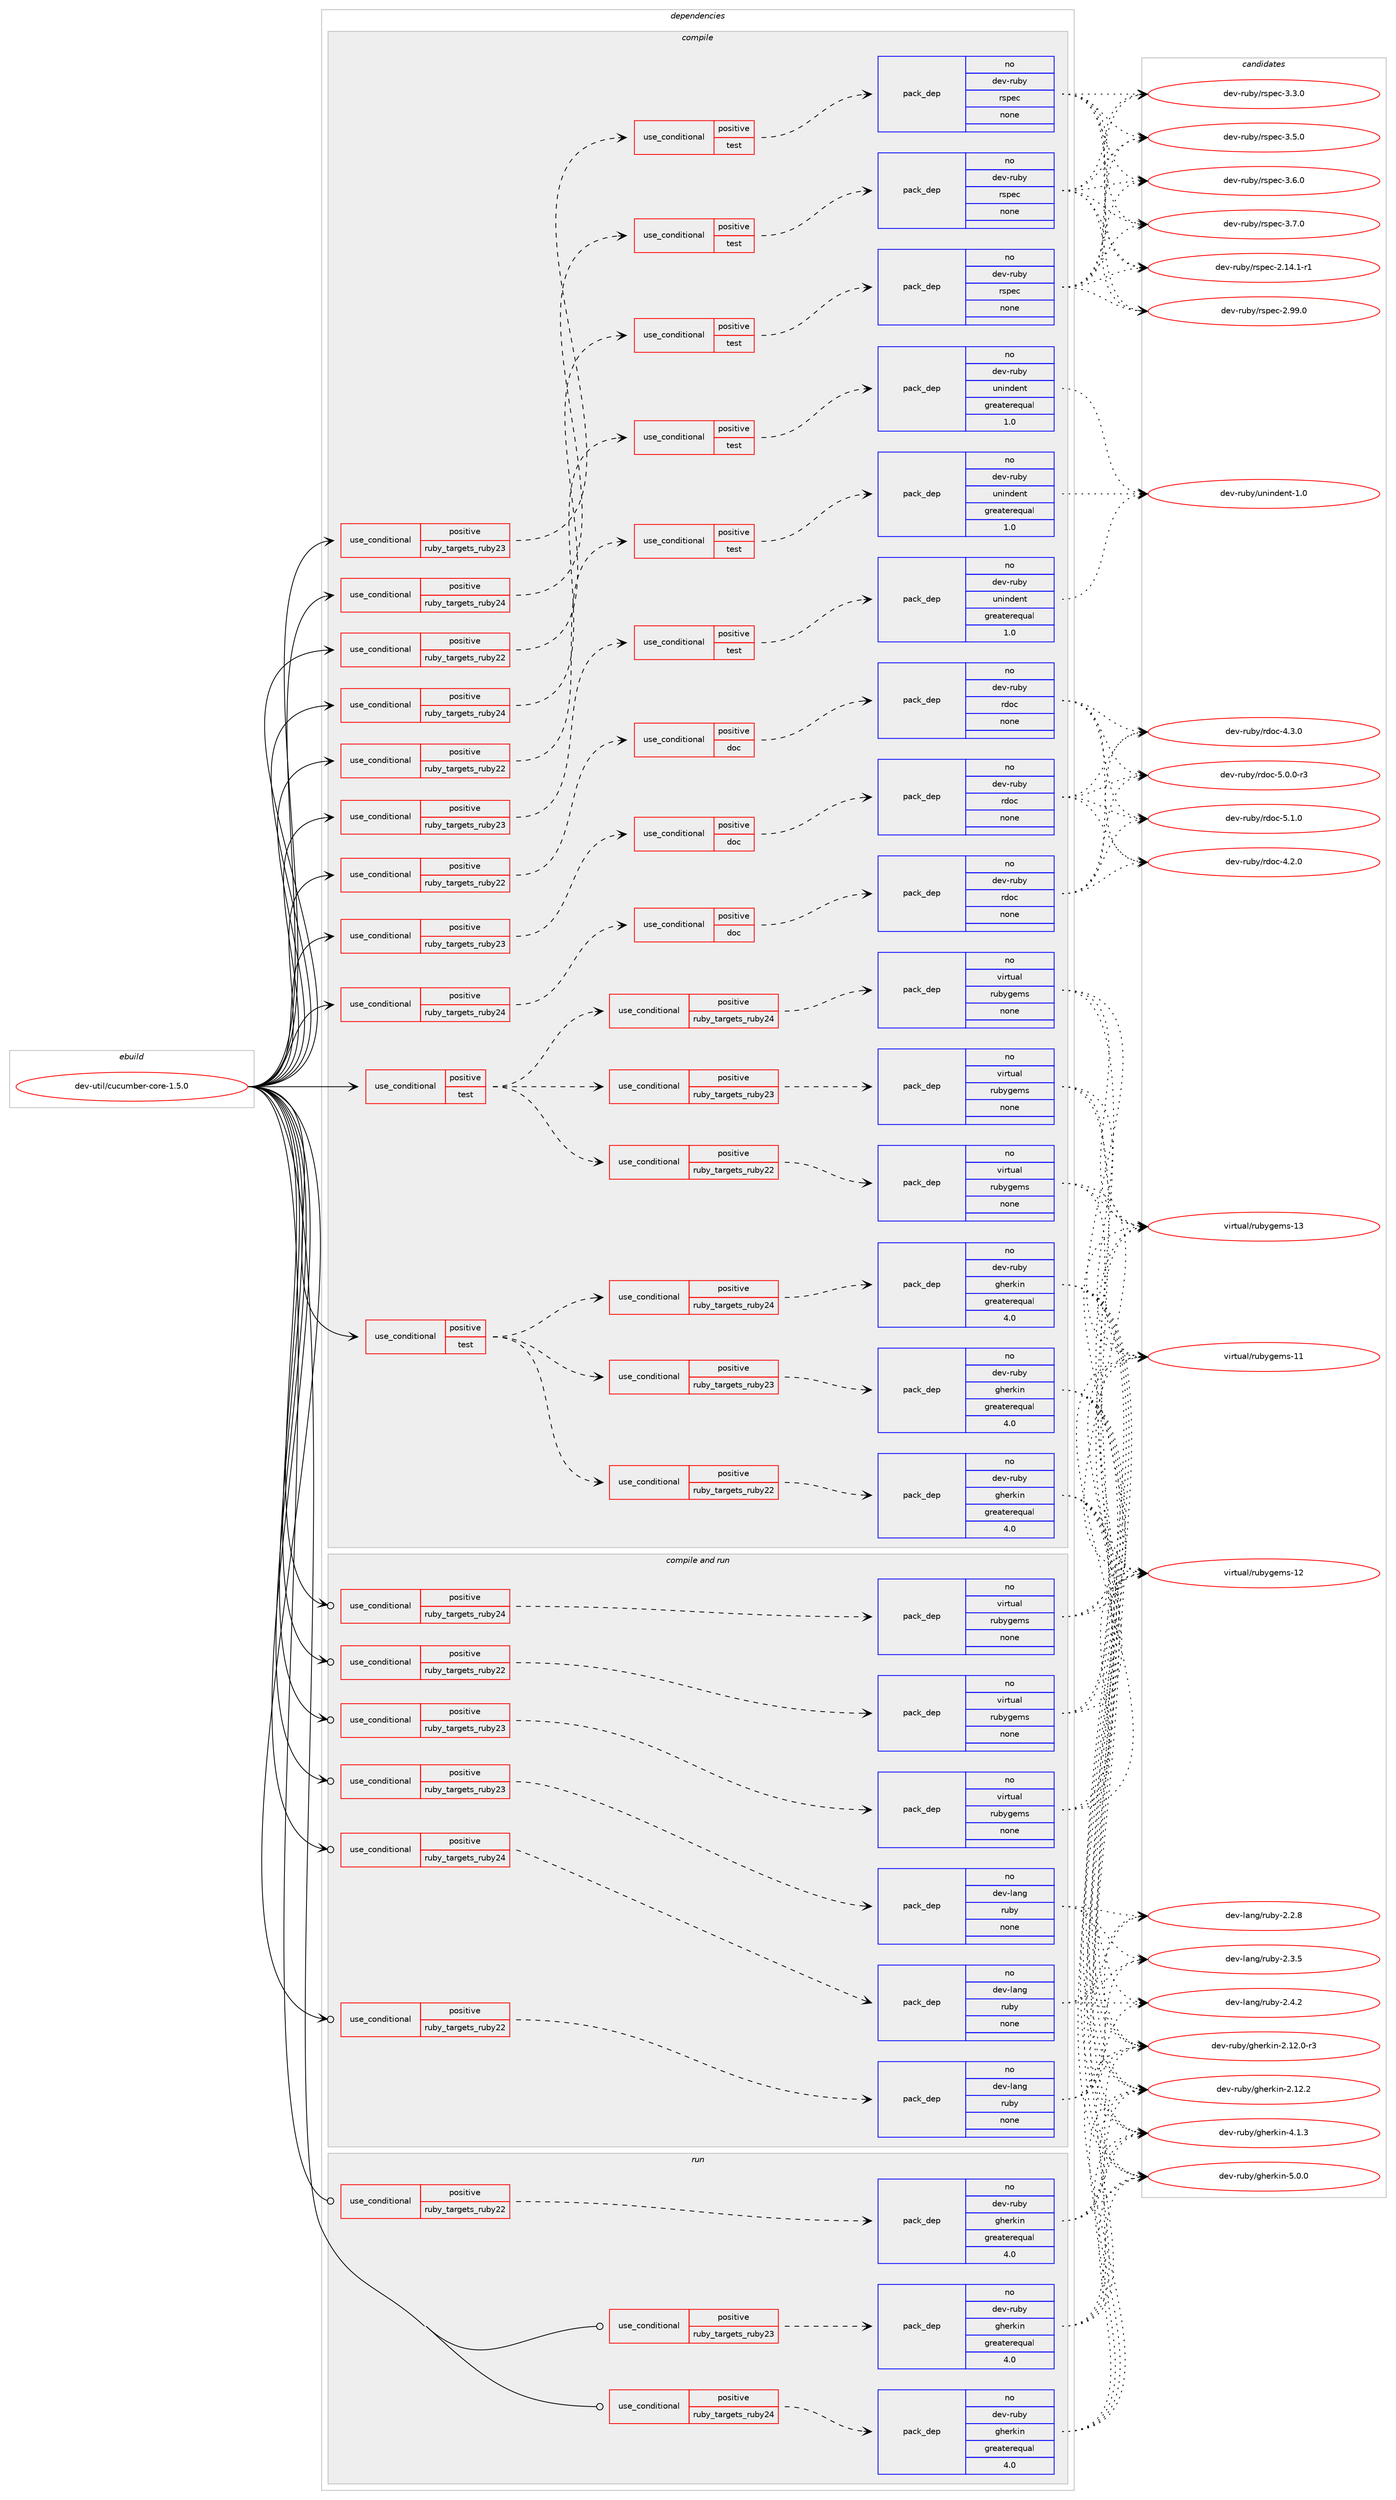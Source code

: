 digraph prolog {

# *************
# Graph options
# *************

newrank=true;
concentrate=true;
compound=true;
graph [rankdir=LR,fontname=Helvetica,fontsize=10,ranksep=1.5];#, ranksep=2.5, nodesep=0.2];
edge  [arrowhead=vee];
node  [fontname=Helvetica,fontsize=10];

# **********
# The ebuild
# **********

subgraph cluster_leftcol {
color=gray;
rank=same;
label=<<i>ebuild</i>>;
id [label="dev-util/cucumber-core-1.5.0", color=red, width=4, href="../dev-util/cucumber-core-1.5.0.svg"];
}

# ****************
# The dependencies
# ****************

subgraph cluster_midcol {
color=gray;
label=<<i>dependencies</i>>;
subgraph cluster_compile {
fillcolor="#eeeeee";
style=filled;
label=<<i>compile</i>>;
subgraph cond77735 {
dependency283982 [label=<<TABLE BORDER="0" CELLBORDER="1" CELLSPACING="0" CELLPADDING="4"><TR><TD ROWSPAN="3" CELLPADDING="10">use_conditional</TD></TR><TR><TD>positive</TD></TR><TR><TD>ruby_targets_ruby22</TD></TR></TABLE>>, shape=none, color=red];
subgraph cond77736 {
dependency283983 [label=<<TABLE BORDER="0" CELLBORDER="1" CELLSPACING="0" CELLPADDING="4"><TR><TD ROWSPAN="3" CELLPADDING="10">use_conditional</TD></TR><TR><TD>positive</TD></TR><TR><TD>doc</TD></TR></TABLE>>, shape=none, color=red];
subgraph pack202029 {
dependency283984 [label=<<TABLE BORDER="0" CELLBORDER="1" CELLSPACING="0" CELLPADDING="4" WIDTH="220"><TR><TD ROWSPAN="6" CELLPADDING="30">pack_dep</TD></TR><TR><TD WIDTH="110">no</TD></TR><TR><TD>dev-ruby</TD></TR><TR><TD>rdoc</TD></TR><TR><TD>none</TD></TR><TR><TD></TD></TR></TABLE>>, shape=none, color=blue];
}
dependency283983:e -> dependency283984:w [weight=20,style="dashed",arrowhead="vee"];
}
dependency283982:e -> dependency283983:w [weight=20,style="dashed",arrowhead="vee"];
}
id:e -> dependency283982:w [weight=20,style="solid",arrowhead="vee"];
subgraph cond77737 {
dependency283985 [label=<<TABLE BORDER="0" CELLBORDER="1" CELLSPACING="0" CELLPADDING="4"><TR><TD ROWSPAN="3" CELLPADDING="10">use_conditional</TD></TR><TR><TD>positive</TD></TR><TR><TD>ruby_targets_ruby22</TD></TR></TABLE>>, shape=none, color=red];
subgraph cond77738 {
dependency283986 [label=<<TABLE BORDER="0" CELLBORDER="1" CELLSPACING="0" CELLPADDING="4"><TR><TD ROWSPAN="3" CELLPADDING="10">use_conditional</TD></TR><TR><TD>positive</TD></TR><TR><TD>test</TD></TR></TABLE>>, shape=none, color=red];
subgraph pack202030 {
dependency283987 [label=<<TABLE BORDER="0" CELLBORDER="1" CELLSPACING="0" CELLPADDING="4" WIDTH="220"><TR><TD ROWSPAN="6" CELLPADDING="30">pack_dep</TD></TR><TR><TD WIDTH="110">no</TD></TR><TR><TD>dev-ruby</TD></TR><TR><TD>rspec</TD></TR><TR><TD>none</TD></TR><TR><TD></TD></TR></TABLE>>, shape=none, color=blue];
}
dependency283986:e -> dependency283987:w [weight=20,style="dashed",arrowhead="vee"];
}
dependency283985:e -> dependency283986:w [weight=20,style="dashed",arrowhead="vee"];
}
id:e -> dependency283985:w [weight=20,style="solid",arrowhead="vee"];
subgraph cond77739 {
dependency283988 [label=<<TABLE BORDER="0" CELLBORDER="1" CELLSPACING="0" CELLPADDING="4"><TR><TD ROWSPAN="3" CELLPADDING="10">use_conditional</TD></TR><TR><TD>positive</TD></TR><TR><TD>ruby_targets_ruby22</TD></TR></TABLE>>, shape=none, color=red];
subgraph cond77740 {
dependency283989 [label=<<TABLE BORDER="0" CELLBORDER="1" CELLSPACING="0" CELLPADDING="4"><TR><TD ROWSPAN="3" CELLPADDING="10">use_conditional</TD></TR><TR><TD>positive</TD></TR><TR><TD>test</TD></TR></TABLE>>, shape=none, color=red];
subgraph pack202031 {
dependency283990 [label=<<TABLE BORDER="0" CELLBORDER="1" CELLSPACING="0" CELLPADDING="4" WIDTH="220"><TR><TD ROWSPAN="6" CELLPADDING="30">pack_dep</TD></TR><TR><TD WIDTH="110">no</TD></TR><TR><TD>dev-ruby</TD></TR><TR><TD>unindent</TD></TR><TR><TD>greaterequal</TD></TR><TR><TD>1.0</TD></TR></TABLE>>, shape=none, color=blue];
}
dependency283989:e -> dependency283990:w [weight=20,style="dashed",arrowhead="vee"];
}
dependency283988:e -> dependency283989:w [weight=20,style="dashed",arrowhead="vee"];
}
id:e -> dependency283988:w [weight=20,style="solid",arrowhead="vee"];
subgraph cond77741 {
dependency283991 [label=<<TABLE BORDER="0" CELLBORDER="1" CELLSPACING="0" CELLPADDING="4"><TR><TD ROWSPAN="3" CELLPADDING="10">use_conditional</TD></TR><TR><TD>positive</TD></TR><TR><TD>ruby_targets_ruby23</TD></TR></TABLE>>, shape=none, color=red];
subgraph cond77742 {
dependency283992 [label=<<TABLE BORDER="0" CELLBORDER="1" CELLSPACING="0" CELLPADDING="4"><TR><TD ROWSPAN="3" CELLPADDING="10">use_conditional</TD></TR><TR><TD>positive</TD></TR><TR><TD>doc</TD></TR></TABLE>>, shape=none, color=red];
subgraph pack202032 {
dependency283993 [label=<<TABLE BORDER="0" CELLBORDER="1" CELLSPACING="0" CELLPADDING="4" WIDTH="220"><TR><TD ROWSPAN="6" CELLPADDING="30">pack_dep</TD></TR><TR><TD WIDTH="110">no</TD></TR><TR><TD>dev-ruby</TD></TR><TR><TD>rdoc</TD></TR><TR><TD>none</TD></TR><TR><TD></TD></TR></TABLE>>, shape=none, color=blue];
}
dependency283992:e -> dependency283993:w [weight=20,style="dashed",arrowhead="vee"];
}
dependency283991:e -> dependency283992:w [weight=20,style="dashed",arrowhead="vee"];
}
id:e -> dependency283991:w [weight=20,style="solid",arrowhead="vee"];
subgraph cond77743 {
dependency283994 [label=<<TABLE BORDER="0" CELLBORDER="1" CELLSPACING="0" CELLPADDING="4"><TR><TD ROWSPAN="3" CELLPADDING="10">use_conditional</TD></TR><TR><TD>positive</TD></TR><TR><TD>ruby_targets_ruby23</TD></TR></TABLE>>, shape=none, color=red];
subgraph cond77744 {
dependency283995 [label=<<TABLE BORDER="0" CELLBORDER="1" CELLSPACING="0" CELLPADDING="4"><TR><TD ROWSPAN="3" CELLPADDING="10">use_conditional</TD></TR><TR><TD>positive</TD></TR><TR><TD>test</TD></TR></TABLE>>, shape=none, color=red];
subgraph pack202033 {
dependency283996 [label=<<TABLE BORDER="0" CELLBORDER="1" CELLSPACING="0" CELLPADDING="4" WIDTH="220"><TR><TD ROWSPAN="6" CELLPADDING="30">pack_dep</TD></TR><TR><TD WIDTH="110">no</TD></TR><TR><TD>dev-ruby</TD></TR><TR><TD>rspec</TD></TR><TR><TD>none</TD></TR><TR><TD></TD></TR></TABLE>>, shape=none, color=blue];
}
dependency283995:e -> dependency283996:w [weight=20,style="dashed",arrowhead="vee"];
}
dependency283994:e -> dependency283995:w [weight=20,style="dashed",arrowhead="vee"];
}
id:e -> dependency283994:w [weight=20,style="solid",arrowhead="vee"];
subgraph cond77745 {
dependency283997 [label=<<TABLE BORDER="0" CELLBORDER="1" CELLSPACING="0" CELLPADDING="4"><TR><TD ROWSPAN="3" CELLPADDING="10">use_conditional</TD></TR><TR><TD>positive</TD></TR><TR><TD>ruby_targets_ruby23</TD></TR></TABLE>>, shape=none, color=red];
subgraph cond77746 {
dependency283998 [label=<<TABLE BORDER="0" CELLBORDER="1" CELLSPACING="0" CELLPADDING="4"><TR><TD ROWSPAN="3" CELLPADDING="10">use_conditional</TD></TR><TR><TD>positive</TD></TR><TR><TD>test</TD></TR></TABLE>>, shape=none, color=red];
subgraph pack202034 {
dependency283999 [label=<<TABLE BORDER="0" CELLBORDER="1" CELLSPACING="0" CELLPADDING="4" WIDTH="220"><TR><TD ROWSPAN="6" CELLPADDING="30">pack_dep</TD></TR><TR><TD WIDTH="110">no</TD></TR><TR><TD>dev-ruby</TD></TR><TR><TD>unindent</TD></TR><TR><TD>greaterequal</TD></TR><TR><TD>1.0</TD></TR></TABLE>>, shape=none, color=blue];
}
dependency283998:e -> dependency283999:w [weight=20,style="dashed",arrowhead="vee"];
}
dependency283997:e -> dependency283998:w [weight=20,style="dashed",arrowhead="vee"];
}
id:e -> dependency283997:w [weight=20,style="solid",arrowhead="vee"];
subgraph cond77747 {
dependency284000 [label=<<TABLE BORDER="0" CELLBORDER="1" CELLSPACING="0" CELLPADDING="4"><TR><TD ROWSPAN="3" CELLPADDING="10">use_conditional</TD></TR><TR><TD>positive</TD></TR><TR><TD>ruby_targets_ruby24</TD></TR></TABLE>>, shape=none, color=red];
subgraph cond77748 {
dependency284001 [label=<<TABLE BORDER="0" CELLBORDER="1" CELLSPACING="0" CELLPADDING="4"><TR><TD ROWSPAN="3" CELLPADDING="10">use_conditional</TD></TR><TR><TD>positive</TD></TR><TR><TD>doc</TD></TR></TABLE>>, shape=none, color=red];
subgraph pack202035 {
dependency284002 [label=<<TABLE BORDER="0" CELLBORDER="1" CELLSPACING="0" CELLPADDING="4" WIDTH="220"><TR><TD ROWSPAN="6" CELLPADDING="30">pack_dep</TD></TR><TR><TD WIDTH="110">no</TD></TR><TR><TD>dev-ruby</TD></TR><TR><TD>rdoc</TD></TR><TR><TD>none</TD></TR><TR><TD></TD></TR></TABLE>>, shape=none, color=blue];
}
dependency284001:e -> dependency284002:w [weight=20,style="dashed",arrowhead="vee"];
}
dependency284000:e -> dependency284001:w [weight=20,style="dashed",arrowhead="vee"];
}
id:e -> dependency284000:w [weight=20,style="solid",arrowhead="vee"];
subgraph cond77749 {
dependency284003 [label=<<TABLE BORDER="0" CELLBORDER="1" CELLSPACING="0" CELLPADDING="4"><TR><TD ROWSPAN="3" CELLPADDING="10">use_conditional</TD></TR><TR><TD>positive</TD></TR><TR><TD>ruby_targets_ruby24</TD></TR></TABLE>>, shape=none, color=red];
subgraph cond77750 {
dependency284004 [label=<<TABLE BORDER="0" CELLBORDER="1" CELLSPACING="0" CELLPADDING="4"><TR><TD ROWSPAN="3" CELLPADDING="10">use_conditional</TD></TR><TR><TD>positive</TD></TR><TR><TD>test</TD></TR></TABLE>>, shape=none, color=red];
subgraph pack202036 {
dependency284005 [label=<<TABLE BORDER="0" CELLBORDER="1" CELLSPACING="0" CELLPADDING="4" WIDTH="220"><TR><TD ROWSPAN="6" CELLPADDING="30">pack_dep</TD></TR><TR><TD WIDTH="110">no</TD></TR><TR><TD>dev-ruby</TD></TR><TR><TD>rspec</TD></TR><TR><TD>none</TD></TR><TR><TD></TD></TR></TABLE>>, shape=none, color=blue];
}
dependency284004:e -> dependency284005:w [weight=20,style="dashed",arrowhead="vee"];
}
dependency284003:e -> dependency284004:w [weight=20,style="dashed",arrowhead="vee"];
}
id:e -> dependency284003:w [weight=20,style="solid",arrowhead="vee"];
subgraph cond77751 {
dependency284006 [label=<<TABLE BORDER="0" CELLBORDER="1" CELLSPACING="0" CELLPADDING="4"><TR><TD ROWSPAN="3" CELLPADDING="10">use_conditional</TD></TR><TR><TD>positive</TD></TR><TR><TD>ruby_targets_ruby24</TD></TR></TABLE>>, shape=none, color=red];
subgraph cond77752 {
dependency284007 [label=<<TABLE BORDER="0" CELLBORDER="1" CELLSPACING="0" CELLPADDING="4"><TR><TD ROWSPAN="3" CELLPADDING="10">use_conditional</TD></TR><TR><TD>positive</TD></TR><TR><TD>test</TD></TR></TABLE>>, shape=none, color=red];
subgraph pack202037 {
dependency284008 [label=<<TABLE BORDER="0" CELLBORDER="1" CELLSPACING="0" CELLPADDING="4" WIDTH="220"><TR><TD ROWSPAN="6" CELLPADDING="30">pack_dep</TD></TR><TR><TD WIDTH="110">no</TD></TR><TR><TD>dev-ruby</TD></TR><TR><TD>unindent</TD></TR><TR><TD>greaterequal</TD></TR><TR><TD>1.0</TD></TR></TABLE>>, shape=none, color=blue];
}
dependency284007:e -> dependency284008:w [weight=20,style="dashed",arrowhead="vee"];
}
dependency284006:e -> dependency284007:w [weight=20,style="dashed",arrowhead="vee"];
}
id:e -> dependency284006:w [weight=20,style="solid",arrowhead="vee"];
subgraph cond77753 {
dependency284009 [label=<<TABLE BORDER="0" CELLBORDER="1" CELLSPACING="0" CELLPADDING="4"><TR><TD ROWSPAN="3" CELLPADDING="10">use_conditional</TD></TR><TR><TD>positive</TD></TR><TR><TD>test</TD></TR></TABLE>>, shape=none, color=red];
subgraph cond77754 {
dependency284010 [label=<<TABLE BORDER="0" CELLBORDER="1" CELLSPACING="0" CELLPADDING="4"><TR><TD ROWSPAN="3" CELLPADDING="10">use_conditional</TD></TR><TR><TD>positive</TD></TR><TR><TD>ruby_targets_ruby22</TD></TR></TABLE>>, shape=none, color=red];
subgraph pack202038 {
dependency284011 [label=<<TABLE BORDER="0" CELLBORDER="1" CELLSPACING="0" CELLPADDING="4" WIDTH="220"><TR><TD ROWSPAN="6" CELLPADDING="30">pack_dep</TD></TR><TR><TD WIDTH="110">no</TD></TR><TR><TD>dev-ruby</TD></TR><TR><TD>gherkin</TD></TR><TR><TD>greaterequal</TD></TR><TR><TD>4.0</TD></TR></TABLE>>, shape=none, color=blue];
}
dependency284010:e -> dependency284011:w [weight=20,style="dashed",arrowhead="vee"];
}
dependency284009:e -> dependency284010:w [weight=20,style="dashed",arrowhead="vee"];
subgraph cond77755 {
dependency284012 [label=<<TABLE BORDER="0" CELLBORDER="1" CELLSPACING="0" CELLPADDING="4"><TR><TD ROWSPAN="3" CELLPADDING="10">use_conditional</TD></TR><TR><TD>positive</TD></TR><TR><TD>ruby_targets_ruby23</TD></TR></TABLE>>, shape=none, color=red];
subgraph pack202039 {
dependency284013 [label=<<TABLE BORDER="0" CELLBORDER="1" CELLSPACING="0" CELLPADDING="4" WIDTH="220"><TR><TD ROWSPAN="6" CELLPADDING="30">pack_dep</TD></TR><TR><TD WIDTH="110">no</TD></TR><TR><TD>dev-ruby</TD></TR><TR><TD>gherkin</TD></TR><TR><TD>greaterequal</TD></TR><TR><TD>4.0</TD></TR></TABLE>>, shape=none, color=blue];
}
dependency284012:e -> dependency284013:w [weight=20,style="dashed",arrowhead="vee"];
}
dependency284009:e -> dependency284012:w [weight=20,style="dashed",arrowhead="vee"];
subgraph cond77756 {
dependency284014 [label=<<TABLE BORDER="0" CELLBORDER="1" CELLSPACING="0" CELLPADDING="4"><TR><TD ROWSPAN="3" CELLPADDING="10">use_conditional</TD></TR><TR><TD>positive</TD></TR><TR><TD>ruby_targets_ruby24</TD></TR></TABLE>>, shape=none, color=red];
subgraph pack202040 {
dependency284015 [label=<<TABLE BORDER="0" CELLBORDER="1" CELLSPACING="0" CELLPADDING="4" WIDTH="220"><TR><TD ROWSPAN="6" CELLPADDING="30">pack_dep</TD></TR><TR><TD WIDTH="110">no</TD></TR><TR><TD>dev-ruby</TD></TR><TR><TD>gherkin</TD></TR><TR><TD>greaterequal</TD></TR><TR><TD>4.0</TD></TR></TABLE>>, shape=none, color=blue];
}
dependency284014:e -> dependency284015:w [weight=20,style="dashed",arrowhead="vee"];
}
dependency284009:e -> dependency284014:w [weight=20,style="dashed",arrowhead="vee"];
}
id:e -> dependency284009:w [weight=20,style="solid",arrowhead="vee"];
subgraph cond77757 {
dependency284016 [label=<<TABLE BORDER="0" CELLBORDER="1" CELLSPACING="0" CELLPADDING="4"><TR><TD ROWSPAN="3" CELLPADDING="10">use_conditional</TD></TR><TR><TD>positive</TD></TR><TR><TD>test</TD></TR></TABLE>>, shape=none, color=red];
subgraph cond77758 {
dependency284017 [label=<<TABLE BORDER="0" CELLBORDER="1" CELLSPACING="0" CELLPADDING="4"><TR><TD ROWSPAN="3" CELLPADDING="10">use_conditional</TD></TR><TR><TD>positive</TD></TR><TR><TD>ruby_targets_ruby22</TD></TR></TABLE>>, shape=none, color=red];
subgraph pack202041 {
dependency284018 [label=<<TABLE BORDER="0" CELLBORDER="1" CELLSPACING="0" CELLPADDING="4" WIDTH="220"><TR><TD ROWSPAN="6" CELLPADDING="30">pack_dep</TD></TR><TR><TD WIDTH="110">no</TD></TR><TR><TD>virtual</TD></TR><TR><TD>rubygems</TD></TR><TR><TD>none</TD></TR><TR><TD></TD></TR></TABLE>>, shape=none, color=blue];
}
dependency284017:e -> dependency284018:w [weight=20,style="dashed",arrowhead="vee"];
}
dependency284016:e -> dependency284017:w [weight=20,style="dashed",arrowhead="vee"];
subgraph cond77759 {
dependency284019 [label=<<TABLE BORDER="0" CELLBORDER="1" CELLSPACING="0" CELLPADDING="4"><TR><TD ROWSPAN="3" CELLPADDING="10">use_conditional</TD></TR><TR><TD>positive</TD></TR><TR><TD>ruby_targets_ruby23</TD></TR></TABLE>>, shape=none, color=red];
subgraph pack202042 {
dependency284020 [label=<<TABLE BORDER="0" CELLBORDER="1" CELLSPACING="0" CELLPADDING="4" WIDTH="220"><TR><TD ROWSPAN="6" CELLPADDING="30">pack_dep</TD></TR><TR><TD WIDTH="110">no</TD></TR><TR><TD>virtual</TD></TR><TR><TD>rubygems</TD></TR><TR><TD>none</TD></TR><TR><TD></TD></TR></TABLE>>, shape=none, color=blue];
}
dependency284019:e -> dependency284020:w [weight=20,style="dashed",arrowhead="vee"];
}
dependency284016:e -> dependency284019:w [weight=20,style="dashed",arrowhead="vee"];
subgraph cond77760 {
dependency284021 [label=<<TABLE BORDER="0" CELLBORDER="1" CELLSPACING="0" CELLPADDING="4"><TR><TD ROWSPAN="3" CELLPADDING="10">use_conditional</TD></TR><TR><TD>positive</TD></TR><TR><TD>ruby_targets_ruby24</TD></TR></TABLE>>, shape=none, color=red];
subgraph pack202043 {
dependency284022 [label=<<TABLE BORDER="0" CELLBORDER="1" CELLSPACING="0" CELLPADDING="4" WIDTH="220"><TR><TD ROWSPAN="6" CELLPADDING="30">pack_dep</TD></TR><TR><TD WIDTH="110">no</TD></TR><TR><TD>virtual</TD></TR><TR><TD>rubygems</TD></TR><TR><TD>none</TD></TR><TR><TD></TD></TR></TABLE>>, shape=none, color=blue];
}
dependency284021:e -> dependency284022:w [weight=20,style="dashed",arrowhead="vee"];
}
dependency284016:e -> dependency284021:w [weight=20,style="dashed",arrowhead="vee"];
}
id:e -> dependency284016:w [weight=20,style="solid",arrowhead="vee"];
}
subgraph cluster_compileandrun {
fillcolor="#eeeeee";
style=filled;
label=<<i>compile and run</i>>;
subgraph cond77761 {
dependency284023 [label=<<TABLE BORDER="0" CELLBORDER="1" CELLSPACING="0" CELLPADDING="4"><TR><TD ROWSPAN="3" CELLPADDING="10">use_conditional</TD></TR><TR><TD>positive</TD></TR><TR><TD>ruby_targets_ruby22</TD></TR></TABLE>>, shape=none, color=red];
subgraph pack202044 {
dependency284024 [label=<<TABLE BORDER="0" CELLBORDER="1" CELLSPACING="0" CELLPADDING="4" WIDTH="220"><TR><TD ROWSPAN="6" CELLPADDING="30">pack_dep</TD></TR><TR><TD WIDTH="110">no</TD></TR><TR><TD>dev-lang</TD></TR><TR><TD>ruby</TD></TR><TR><TD>none</TD></TR><TR><TD></TD></TR></TABLE>>, shape=none, color=blue];
}
dependency284023:e -> dependency284024:w [weight=20,style="dashed",arrowhead="vee"];
}
id:e -> dependency284023:w [weight=20,style="solid",arrowhead="odotvee"];
subgraph cond77762 {
dependency284025 [label=<<TABLE BORDER="0" CELLBORDER="1" CELLSPACING="0" CELLPADDING="4"><TR><TD ROWSPAN="3" CELLPADDING="10">use_conditional</TD></TR><TR><TD>positive</TD></TR><TR><TD>ruby_targets_ruby22</TD></TR></TABLE>>, shape=none, color=red];
subgraph pack202045 {
dependency284026 [label=<<TABLE BORDER="0" CELLBORDER="1" CELLSPACING="0" CELLPADDING="4" WIDTH="220"><TR><TD ROWSPAN="6" CELLPADDING="30">pack_dep</TD></TR><TR><TD WIDTH="110">no</TD></TR><TR><TD>virtual</TD></TR><TR><TD>rubygems</TD></TR><TR><TD>none</TD></TR><TR><TD></TD></TR></TABLE>>, shape=none, color=blue];
}
dependency284025:e -> dependency284026:w [weight=20,style="dashed",arrowhead="vee"];
}
id:e -> dependency284025:w [weight=20,style="solid",arrowhead="odotvee"];
subgraph cond77763 {
dependency284027 [label=<<TABLE BORDER="0" CELLBORDER="1" CELLSPACING="0" CELLPADDING="4"><TR><TD ROWSPAN="3" CELLPADDING="10">use_conditional</TD></TR><TR><TD>positive</TD></TR><TR><TD>ruby_targets_ruby23</TD></TR></TABLE>>, shape=none, color=red];
subgraph pack202046 {
dependency284028 [label=<<TABLE BORDER="0" CELLBORDER="1" CELLSPACING="0" CELLPADDING="4" WIDTH="220"><TR><TD ROWSPAN="6" CELLPADDING="30">pack_dep</TD></TR><TR><TD WIDTH="110">no</TD></TR><TR><TD>dev-lang</TD></TR><TR><TD>ruby</TD></TR><TR><TD>none</TD></TR><TR><TD></TD></TR></TABLE>>, shape=none, color=blue];
}
dependency284027:e -> dependency284028:w [weight=20,style="dashed",arrowhead="vee"];
}
id:e -> dependency284027:w [weight=20,style="solid",arrowhead="odotvee"];
subgraph cond77764 {
dependency284029 [label=<<TABLE BORDER="0" CELLBORDER="1" CELLSPACING="0" CELLPADDING="4"><TR><TD ROWSPAN="3" CELLPADDING="10">use_conditional</TD></TR><TR><TD>positive</TD></TR><TR><TD>ruby_targets_ruby23</TD></TR></TABLE>>, shape=none, color=red];
subgraph pack202047 {
dependency284030 [label=<<TABLE BORDER="0" CELLBORDER="1" CELLSPACING="0" CELLPADDING="4" WIDTH="220"><TR><TD ROWSPAN="6" CELLPADDING="30">pack_dep</TD></TR><TR><TD WIDTH="110">no</TD></TR><TR><TD>virtual</TD></TR><TR><TD>rubygems</TD></TR><TR><TD>none</TD></TR><TR><TD></TD></TR></TABLE>>, shape=none, color=blue];
}
dependency284029:e -> dependency284030:w [weight=20,style="dashed",arrowhead="vee"];
}
id:e -> dependency284029:w [weight=20,style="solid",arrowhead="odotvee"];
subgraph cond77765 {
dependency284031 [label=<<TABLE BORDER="0" CELLBORDER="1" CELLSPACING="0" CELLPADDING="4"><TR><TD ROWSPAN="3" CELLPADDING="10">use_conditional</TD></TR><TR><TD>positive</TD></TR><TR><TD>ruby_targets_ruby24</TD></TR></TABLE>>, shape=none, color=red];
subgraph pack202048 {
dependency284032 [label=<<TABLE BORDER="0" CELLBORDER="1" CELLSPACING="0" CELLPADDING="4" WIDTH="220"><TR><TD ROWSPAN="6" CELLPADDING="30">pack_dep</TD></TR><TR><TD WIDTH="110">no</TD></TR><TR><TD>dev-lang</TD></TR><TR><TD>ruby</TD></TR><TR><TD>none</TD></TR><TR><TD></TD></TR></TABLE>>, shape=none, color=blue];
}
dependency284031:e -> dependency284032:w [weight=20,style="dashed",arrowhead="vee"];
}
id:e -> dependency284031:w [weight=20,style="solid",arrowhead="odotvee"];
subgraph cond77766 {
dependency284033 [label=<<TABLE BORDER="0" CELLBORDER="1" CELLSPACING="0" CELLPADDING="4"><TR><TD ROWSPAN="3" CELLPADDING="10">use_conditional</TD></TR><TR><TD>positive</TD></TR><TR><TD>ruby_targets_ruby24</TD></TR></TABLE>>, shape=none, color=red];
subgraph pack202049 {
dependency284034 [label=<<TABLE BORDER="0" CELLBORDER="1" CELLSPACING="0" CELLPADDING="4" WIDTH="220"><TR><TD ROWSPAN="6" CELLPADDING="30">pack_dep</TD></TR><TR><TD WIDTH="110">no</TD></TR><TR><TD>virtual</TD></TR><TR><TD>rubygems</TD></TR><TR><TD>none</TD></TR><TR><TD></TD></TR></TABLE>>, shape=none, color=blue];
}
dependency284033:e -> dependency284034:w [weight=20,style="dashed",arrowhead="vee"];
}
id:e -> dependency284033:w [weight=20,style="solid",arrowhead="odotvee"];
}
subgraph cluster_run {
fillcolor="#eeeeee";
style=filled;
label=<<i>run</i>>;
subgraph cond77767 {
dependency284035 [label=<<TABLE BORDER="0" CELLBORDER="1" CELLSPACING="0" CELLPADDING="4"><TR><TD ROWSPAN="3" CELLPADDING="10">use_conditional</TD></TR><TR><TD>positive</TD></TR><TR><TD>ruby_targets_ruby22</TD></TR></TABLE>>, shape=none, color=red];
subgraph pack202050 {
dependency284036 [label=<<TABLE BORDER="0" CELLBORDER="1" CELLSPACING="0" CELLPADDING="4" WIDTH="220"><TR><TD ROWSPAN="6" CELLPADDING="30">pack_dep</TD></TR><TR><TD WIDTH="110">no</TD></TR><TR><TD>dev-ruby</TD></TR><TR><TD>gherkin</TD></TR><TR><TD>greaterequal</TD></TR><TR><TD>4.0</TD></TR></TABLE>>, shape=none, color=blue];
}
dependency284035:e -> dependency284036:w [weight=20,style="dashed",arrowhead="vee"];
}
id:e -> dependency284035:w [weight=20,style="solid",arrowhead="odot"];
subgraph cond77768 {
dependency284037 [label=<<TABLE BORDER="0" CELLBORDER="1" CELLSPACING="0" CELLPADDING="4"><TR><TD ROWSPAN="3" CELLPADDING="10">use_conditional</TD></TR><TR><TD>positive</TD></TR><TR><TD>ruby_targets_ruby23</TD></TR></TABLE>>, shape=none, color=red];
subgraph pack202051 {
dependency284038 [label=<<TABLE BORDER="0" CELLBORDER="1" CELLSPACING="0" CELLPADDING="4" WIDTH="220"><TR><TD ROWSPAN="6" CELLPADDING="30">pack_dep</TD></TR><TR><TD WIDTH="110">no</TD></TR><TR><TD>dev-ruby</TD></TR><TR><TD>gherkin</TD></TR><TR><TD>greaterequal</TD></TR><TR><TD>4.0</TD></TR></TABLE>>, shape=none, color=blue];
}
dependency284037:e -> dependency284038:w [weight=20,style="dashed",arrowhead="vee"];
}
id:e -> dependency284037:w [weight=20,style="solid",arrowhead="odot"];
subgraph cond77769 {
dependency284039 [label=<<TABLE BORDER="0" CELLBORDER="1" CELLSPACING="0" CELLPADDING="4"><TR><TD ROWSPAN="3" CELLPADDING="10">use_conditional</TD></TR><TR><TD>positive</TD></TR><TR><TD>ruby_targets_ruby24</TD></TR></TABLE>>, shape=none, color=red];
subgraph pack202052 {
dependency284040 [label=<<TABLE BORDER="0" CELLBORDER="1" CELLSPACING="0" CELLPADDING="4" WIDTH="220"><TR><TD ROWSPAN="6" CELLPADDING="30">pack_dep</TD></TR><TR><TD WIDTH="110">no</TD></TR><TR><TD>dev-ruby</TD></TR><TR><TD>gherkin</TD></TR><TR><TD>greaterequal</TD></TR><TR><TD>4.0</TD></TR></TABLE>>, shape=none, color=blue];
}
dependency284039:e -> dependency284040:w [weight=20,style="dashed",arrowhead="vee"];
}
id:e -> dependency284039:w [weight=20,style="solid",arrowhead="odot"];
}
}

# **************
# The candidates
# **************

subgraph cluster_choices {
rank=same;
color=gray;
label=<<i>candidates</i>>;

subgraph choice202029 {
color=black;
nodesep=1;
choice10010111845114117981214711410011199455246504648 [label="dev-ruby/rdoc-4.2.0", color=red, width=4,href="../dev-ruby/rdoc-4.2.0.svg"];
choice10010111845114117981214711410011199455246514648 [label="dev-ruby/rdoc-4.3.0", color=red, width=4,href="../dev-ruby/rdoc-4.3.0.svg"];
choice100101118451141179812147114100111994553464846484511451 [label="dev-ruby/rdoc-5.0.0-r3", color=red, width=4,href="../dev-ruby/rdoc-5.0.0-r3.svg"];
choice10010111845114117981214711410011199455346494648 [label="dev-ruby/rdoc-5.1.0", color=red, width=4,href="../dev-ruby/rdoc-5.1.0.svg"];
dependency283984:e -> choice10010111845114117981214711410011199455246504648:w [style=dotted,weight="100"];
dependency283984:e -> choice10010111845114117981214711410011199455246514648:w [style=dotted,weight="100"];
dependency283984:e -> choice100101118451141179812147114100111994553464846484511451:w [style=dotted,weight="100"];
dependency283984:e -> choice10010111845114117981214711410011199455346494648:w [style=dotted,weight="100"];
}
subgraph choice202030 {
color=black;
nodesep=1;
choice10010111845114117981214711411511210199455046495246494511449 [label="dev-ruby/rspec-2.14.1-r1", color=red, width=4,href="../dev-ruby/rspec-2.14.1-r1.svg"];
choice1001011184511411798121471141151121019945504657574648 [label="dev-ruby/rspec-2.99.0", color=red, width=4,href="../dev-ruby/rspec-2.99.0.svg"];
choice10010111845114117981214711411511210199455146514648 [label="dev-ruby/rspec-3.3.0", color=red, width=4,href="../dev-ruby/rspec-3.3.0.svg"];
choice10010111845114117981214711411511210199455146534648 [label="dev-ruby/rspec-3.5.0", color=red, width=4,href="../dev-ruby/rspec-3.5.0.svg"];
choice10010111845114117981214711411511210199455146544648 [label="dev-ruby/rspec-3.6.0", color=red, width=4,href="../dev-ruby/rspec-3.6.0.svg"];
choice10010111845114117981214711411511210199455146554648 [label="dev-ruby/rspec-3.7.0", color=red, width=4,href="../dev-ruby/rspec-3.7.0.svg"];
dependency283987:e -> choice10010111845114117981214711411511210199455046495246494511449:w [style=dotted,weight="100"];
dependency283987:e -> choice1001011184511411798121471141151121019945504657574648:w [style=dotted,weight="100"];
dependency283987:e -> choice10010111845114117981214711411511210199455146514648:w [style=dotted,weight="100"];
dependency283987:e -> choice10010111845114117981214711411511210199455146534648:w [style=dotted,weight="100"];
dependency283987:e -> choice10010111845114117981214711411511210199455146544648:w [style=dotted,weight="100"];
dependency283987:e -> choice10010111845114117981214711411511210199455146554648:w [style=dotted,weight="100"];
}
subgraph choice202031 {
color=black;
nodesep=1;
choice10010111845114117981214711711010511010010111011645494648 [label="dev-ruby/unindent-1.0", color=red, width=4,href="../dev-ruby/unindent-1.0.svg"];
dependency283990:e -> choice10010111845114117981214711711010511010010111011645494648:w [style=dotted,weight="100"];
}
subgraph choice202032 {
color=black;
nodesep=1;
choice10010111845114117981214711410011199455246504648 [label="dev-ruby/rdoc-4.2.0", color=red, width=4,href="../dev-ruby/rdoc-4.2.0.svg"];
choice10010111845114117981214711410011199455246514648 [label="dev-ruby/rdoc-4.3.0", color=red, width=4,href="../dev-ruby/rdoc-4.3.0.svg"];
choice100101118451141179812147114100111994553464846484511451 [label="dev-ruby/rdoc-5.0.0-r3", color=red, width=4,href="../dev-ruby/rdoc-5.0.0-r3.svg"];
choice10010111845114117981214711410011199455346494648 [label="dev-ruby/rdoc-5.1.0", color=red, width=4,href="../dev-ruby/rdoc-5.1.0.svg"];
dependency283993:e -> choice10010111845114117981214711410011199455246504648:w [style=dotted,weight="100"];
dependency283993:e -> choice10010111845114117981214711410011199455246514648:w [style=dotted,weight="100"];
dependency283993:e -> choice100101118451141179812147114100111994553464846484511451:w [style=dotted,weight="100"];
dependency283993:e -> choice10010111845114117981214711410011199455346494648:w [style=dotted,weight="100"];
}
subgraph choice202033 {
color=black;
nodesep=1;
choice10010111845114117981214711411511210199455046495246494511449 [label="dev-ruby/rspec-2.14.1-r1", color=red, width=4,href="../dev-ruby/rspec-2.14.1-r1.svg"];
choice1001011184511411798121471141151121019945504657574648 [label="dev-ruby/rspec-2.99.0", color=red, width=4,href="../dev-ruby/rspec-2.99.0.svg"];
choice10010111845114117981214711411511210199455146514648 [label="dev-ruby/rspec-3.3.0", color=red, width=4,href="../dev-ruby/rspec-3.3.0.svg"];
choice10010111845114117981214711411511210199455146534648 [label="dev-ruby/rspec-3.5.0", color=red, width=4,href="../dev-ruby/rspec-3.5.0.svg"];
choice10010111845114117981214711411511210199455146544648 [label="dev-ruby/rspec-3.6.0", color=red, width=4,href="../dev-ruby/rspec-3.6.0.svg"];
choice10010111845114117981214711411511210199455146554648 [label="dev-ruby/rspec-3.7.0", color=red, width=4,href="../dev-ruby/rspec-3.7.0.svg"];
dependency283996:e -> choice10010111845114117981214711411511210199455046495246494511449:w [style=dotted,weight="100"];
dependency283996:e -> choice1001011184511411798121471141151121019945504657574648:w [style=dotted,weight="100"];
dependency283996:e -> choice10010111845114117981214711411511210199455146514648:w [style=dotted,weight="100"];
dependency283996:e -> choice10010111845114117981214711411511210199455146534648:w [style=dotted,weight="100"];
dependency283996:e -> choice10010111845114117981214711411511210199455146544648:w [style=dotted,weight="100"];
dependency283996:e -> choice10010111845114117981214711411511210199455146554648:w [style=dotted,weight="100"];
}
subgraph choice202034 {
color=black;
nodesep=1;
choice10010111845114117981214711711010511010010111011645494648 [label="dev-ruby/unindent-1.0", color=red, width=4,href="../dev-ruby/unindent-1.0.svg"];
dependency283999:e -> choice10010111845114117981214711711010511010010111011645494648:w [style=dotted,weight="100"];
}
subgraph choice202035 {
color=black;
nodesep=1;
choice10010111845114117981214711410011199455246504648 [label="dev-ruby/rdoc-4.2.0", color=red, width=4,href="../dev-ruby/rdoc-4.2.0.svg"];
choice10010111845114117981214711410011199455246514648 [label="dev-ruby/rdoc-4.3.0", color=red, width=4,href="../dev-ruby/rdoc-4.3.0.svg"];
choice100101118451141179812147114100111994553464846484511451 [label="dev-ruby/rdoc-5.0.0-r3", color=red, width=4,href="../dev-ruby/rdoc-5.0.0-r3.svg"];
choice10010111845114117981214711410011199455346494648 [label="dev-ruby/rdoc-5.1.0", color=red, width=4,href="../dev-ruby/rdoc-5.1.0.svg"];
dependency284002:e -> choice10010111845114117981214711410011199455246504648:w [style=dotted,weight="100"];
dependency284002:e -> choice10010111845114117981214711410011199455246514648:w [style=dotted,weight="100"];
dependency284002:e -> choice100101118451141179812147114100111994553464846484511451:w [style=dotted,weight="100"];
dependency284002:e -> choice10010111845114117981214711410011199455346494648:w [style=dotted,weight="100"];
}
subgraph choice202036 {
color=black;
nodesep=1;
choice10010111845114117981214711411511210199455046495246494511449 [label="dev-ruby/rspec-2.14.1-r1", color=red, width=4,href="../dev-ruby/rspec-2.14.1-r1.svg"];
choice1001011184511411798121471141151121019945504657574648 [label="dev-ruby/rspec-2.99.0", color=red, width=4,href="../dev-ruby/rspec-2.99.0.svg"];
choice10010111845114117981214711411511210199455146514648 [label="dev-ruby/rspec-3.3.0", color=red, width=4,href="../dev-ruby/rspec-3.3.0.svg"];
choice10010111845114117981214711411511210199455146534648 [label="dev-ruby/rspec-3.5.0", color=red, width=4,href="../dev-ruby/rspec-3.5.0.svg"];
choice10010111845114117981214711411511210199455146544648 [label="dev-ruby/rspec-3.6.0", color=red, width=4,href="../dev-ruby/rspec-3.6.0.svg"];
choice10010111845114117981214711411511210199455146554648 [label="dev-ruby/rspec-3.7.0", color=red, width=4,href="../dev-ruby/rspec-3.7.0.svg"];
dependency284005:e -> choice10010111845114117981214711411511210199455046495246494511449:w [style=dotted,weight="100"];
dependency284005:e -> choice1001011184511411798121471141151121019945504657574648:w [style=dotted,weight="100"];
dependency284005:e -> choice10010111845114117981214711411511210199455146514648:w [style=dotted,weight="100"];
dependency284005:e -> choice10010111845114117981214711411511210199455146534648:w [style=dotted,weight="100"];
dependency284005:e -> choice10010111845114117981214711411511210199455146544648:w [style=dotted,weight="100"];
dependency284005:e -> choice10010111845114117981214711411511210199455146554648:w [style=dotted,weight="100"];
}
subgraph choice202037 {
color=black;
nodesep=1;
choice10010111845114117981214711711010511010010111011645494648 [label="dev-ruby/unindent-1.0", color=red, width=4,href="../dev-ruby/unindent-1.0.svg"];
dependency284008:e -> choice10010111845114117981214711711010511010010111011645494648:w [style=dotted,weight="100"];
}
subgraph choice202038 {
color=black;
nodesep=1;
choice100101118451141179812147103104101114107105110455046495046484511451 [label="dev-ruby/gherkin-2.12.0-r3", color=red, width=4,href="../dev-ruby/gherkin-2.12.0-r3.svg"];
choice10010111845114117981214710310410111410710511045504649504650 [label="dev-ruby/gherkin-2.12.2", color=red, width=4,href="../dev-ruby/gherkin-2.12.2.svg"];
choice100101118451141179812147103104101114107105110455246494651 [label="dev-ruby/gherkin-4.1.3", color=red, width=4,href="../dev-ruby/gherkin-4.1.3.svg"];
choice100101118451141179812147103104101114107105110455346484648 [label="dev-ruby/gherkin-5.0.0", color=red, width=4,href="../dev-ruby/gherkin-5.0.0.svg"];
dependency284011:e -> choice100101118451141179812147103104101114107105110455046495046484511451:w [style=dotted,weight="100"];
dependency284011:e -> choice10010111845114117981214710310410111410710511045504649504650:w [style=dotted,weight="100"];
dependency284011:e -> choice100101118451141179812147103104101114107105110455246494651:w [style=dotted,weight="100"];
dependency284011:e -> choice100101118451141179812147103104101114107105110455346484648:w [style=dotted,weight="100"];
}
subgraph choice202039 {
color=black;
nodesep=1;
choice100101118451141179812147103104101114107105110455046495046484511451 [label="dev-ruby/gherkin-2.12.0-r3", color=red, width=4,href="../dev-ruby/gherkin-2.12.0-r3.svg"];
choice10010111845114117981214710310410111410710511045504649504650 [label="dev-ruby/gherkin-2.12.2", color=red, width=4,href="../dev-ruby/gherkin-2.12.2.svg"];
choice100101118451141179812147103104101114107105110455246494651 [label="dev-ruby/gherkin-4.1.3", color=red, width=4,href="../dev-ruby/gherkin-4.1.3.svg"];
choice100101118451141179812147103104101114107105110455346484648 [label="dev-ruby/gherkin-5.0.0", color=red, width=4,href="../dev-ruby/gherkin-5.0.0.svg"];
dependency284013:e -> choice100101118451141179812147103104101114107105110455046495046484511451:w [style=dotted,weight="100"];
dependency284013:e -> choice10010111845114117981214710310410111410710511045504649504650:w [style=dotted,weight="100"];
dependency284013:e -> choice100101118451141179812147103104101114107105110455246494651:w [style=dotted,weight="100"];
dependency284013:e -> choice100101118451141179812147103104101114107105110455346484648:w [style=dotted,weight="100"];
}
subgraph choice202040 {
color=black;
nodesep=1;
choice100101118451141179812147103104101114107105110455046495046484511451 [label="dev-ruby/gherkin-2.12.0-r3", color=red, width=4,href="../dev-ruby/gherkin-2.12.0-r3.svg"];
choice10010111845114117981214710310410111410710511045504649504650 [label="dev-ruby/gherkin-2.12.2", color=red, width=4,href="../dev-ruby/gherkin-2.12.2.svg"];
choice100101118451141179812147103104101114107105110455246494651 [label="dev-ruby/gherkin-4.1.3", color=red, width=4,href="../dev-ruby/gherkin-4.1.3.svg"];
choice100101118451141179812147103104101114107105110455346484648 [label="dev-ruby/gherkin-5.0.0", color=red, width=4,href="../dev-ruby/gherkin-5.0.0.svg"];
dependency284015:e -> choice100101118451141179812147103104101114107105110455046495046484511451:w [style=dotted,weight="100"];
dependency284015:e -> choice10010111845114117981214710310410111410710511045504649504650:w [style=dotted,weight="100"];
dependency284015:e -> choice100101118451141179812147103104101114107105110455246494651:w [style=dotted,weight="100"];
dependency284015:e -> choice100101118451141179812147103104101114107105110455346484648:w [style=dotted,weight="100"];
}
subgraph choice202041 {
color=black;
nodesep=1;
choice118105114116117971084711411798121103101109115454949 [label="virtual/rubygems-11", color=red, width=4,href="../virtual/rubygems-11.svg"];
choice118105114116117971084711411798121103101109115454950 [label="virtual/rubygems-12", color=red, width=4,href="../virtual/rubygems-12.svg"];
choice118105114116117971084711411798121103101109115454951 [label="virtual/rubygems-13", color=red, width=4,href="../virtual/rubygems-13.svg"];
dependency284018:e -> choice118105114116117971084711411798121103101109115454949:w [style=dotted,weight="100"];
dependency284018:e -> choice118105114116117971084711411798121103101109115454950:w [style=dotted,weight="100"];
dependency284018:e -> choice118105114116117971084711411798121103101109115454951:w [style=dotted,weight="100"];
}
subgraph choice202042 {
color=black;
nodesep=1;
choice118105114116117971084711411798121103101109115454949 [label="virtual/rubygems-11", color=red, width=4,href="../virtual/rubygems-11.svg"];
choice118105114116117971084711411798121103101109115454950 [label="virtual/rubygems-12", color=red, width=4,href="../virtual/rubygems-12.svg"];
choice118105114116117971084711411798121103101109115454951 [label="virtual/rubygems-13", color=red, width=4,href="../virtual/rubygems-13.svg"];
dependency284020:e -> choice118105114116117971084711411798121103101109115454949:w [style=dotted,weight="100"];
dependency284020:e -> choice118105114116117971084711411798121103101109115454950:w [style=dotted,weight="100"];
dependency284020:e -> choice118105114116117971084711411798121103101109115454951:w [style=dotted,weight="100"];
}
subgraph choice202043 {
color=black;
nodesep=1;
choice118105114116117971084711411798121103101109115454949 [label="virtual/rubygems-11", color=red, width=4,href="../virtual/rubygems-11.svg"];
choice118105114116117971084711411798121103101109115454950 [label="virtual/rubygems-12", color=red, width=4,href="../virtual/rubygems-12.svg"];
choice118105114116117971084711411798121103101109115454951 [label="virtual/rubygems-13", color=red, width=4,href="../virtual/rubygems-13.svg"];
dependency284022:e -> choice118105114116117971084711411798121103101109115454949:w [style=dotted,weight="100"];
dependency284022:e -> choice118105114116117971084711411798121103101109115454950:w [style=dotted,weight="100"];
dependency284022:e -> choice118105114116117971084711411798121103101109115454951:w [style=dotted,weight="100"];
}
subgraph choice202044 {
color=black;
nodesep=1;
choice10010111845108971101034711411798121455046504656 [label="dev-lang/ruby-2.2.8", color=red, width=4,href="../dev-lang/ruby-2.2.8.svg"];
choice10010111845108971101034711411798121455046514653 [label="dev-lang/ruby-2.3.5", color=red, width=4,href="../dev-lang/ruby-2.3.5.svg"];
choice10010111845108971101034711411798121455046524650 [label="dev-lang/ruby-2.4.2", color=red, width=4,href="../dev-lang/ruby-2.4.2.svg"];
dependency284024:e -> choice10010111845108971101034711411798121455046504656:w [style=dotted,weight="100"];
dependency284024:e -> choice10010111845108971101034711411798121455046514653:w [style=dotted,weight="100"];
dependency284024:e -> choice10010111845108971101034711411798121455046524650:w [style=dotted,weight="100"];
}
subgraph choice202045 {
color=black;
nodesep=1;
choice118105114116117971084711411798121103101109115454949 [label="virtual/rubygems-11", color=red, width=4,href="../virtual/rubygems-11.svg"];
choice118105114116117971084711411798121103101109115454950 [label="virtual/rubygems-12", color=red, width=4,href="../virtual/rubygems-12.svg"];
choice118105114116117971084711411798121103101109115454951 [label="virtual/rubygems-13", color=red, width=4,href="../virtual/rubygems-13.svg"];
dependency284026:e -> choice118105114116117971084711411798121103101109115454949:w [style=dotted,weight="100"];
dependency284026:e -> choice118105114116117971084711411798121103101109115454950:w [style=dotted,weight="100"];
dependency284026:e -> choice118105114116117971084711411798121103101109115454951:w [style=dotted,weight="100"];
}
subgraph choice202046 {
color=black;
nodesep=1;
choice10010111845108971101034711411798121455046504656 [label="dev-lang/ruby-2.2.8", color=red, width=4,href="../dev-lang/ruby-2.2.8.svg"];
choice10010111845108971101034711411798121455046514653 [label="dev-lang/ruby-2.3.5", color=red, width=4,href="../dev-lang/ruby-2.3.5.svg"];
choice10010111845108971101034711411798121455046524650 [label="dev-lang/ruby-2.4.2", color=red, width=4,href="../dev-lang/ruby-2.4.2.svg"];
dependency284028:e -> choice10010111845108971101034711411798121455046504656:w [style=dotted,weight="100"];
dependency284028:e -> choice10010111845108971101034711411798121455046514653:w [style=dotted,weight="100"];
dependency284028:e -> choice10010111845108971101034711411798121455046524650:w [style=dotted,weight="100"];
}
subgraph choice202047 {
color=black;
nodesep=1;
choice118105114116117971084711411798121103101109115454949 [label="virtual/rubygems-11", color=red, width=4,href="../virtual/rubygems-11.svg"];
choice118105114116117971084711411798121103101109115454950 [label="virtual/rubygems-12", color=red, width=4,href="../virtual/rubygems-12.svg"];
choice118105114116117971084711411798121103101109115454951 [label="virtual/rubygems-13", color=red, width=4,href="../virtual/rubygems-13.svg"];
dependency284030:e -> choice118105114116117971084711411798121103101109115454949:w [style=dotted,weight="100"];
dependency284030:e -> choice118105114116117971084711411798121103101109115454950:w [style=dotted,weight="100"];
dependency284030:e -> choice118105114116117971084711411798121103101109115454951:w [style=dotted,weight="100"];
}
subgraph choice202048 {
color=black;
nodesep=1;
choice10010111845108971101034711411798121455046504656 [label="dev-lang/ruby-2.2.8", color=red, width=4,href="../dev-lang/ruby-2.2.8.svg"];
choice10010111845108971101034711411798121455046514653 [label="dev-lang/ruby-2.3.5", color=red, width=4,href="../dev-lang/ruby-2.3.5.svg"];
choice10010111845108971101034711411798121455046524650 [label="dev-lang/ruby-2.4.2", color=red, width=4,href="../dev-lang/ruby-2.4.2.svg"];
dependency284032:e -> choice10010111845108971101034711411798121455046504656:w [style=dotted,weight="100"];
dependency284032:e -> choice10010111845108971101034711411798121455046514653:w [style=dotted,weight="100"];
dependency284032:e -> choice10010111845108971101034711411798121455046524650:w [style=dotted,weight="100"];
}
subgraph choice202049 {
color=black;
nodesep=1;
choice118105114116117971084711411798121103101109115454949 [label="virtual/rubygems-11", color=red, width=4,href="../virtual/rubygems-11.svg"];
choice118105114116117971084711411798121103101109115454950 [label="virtual/rubygems-12", color=red, width=4,href="../virtual/rubygems-12.svg"];
choice118105114116117971084711411798121103101109115454951 [label="virtual/rubygems-13", color=red, width=4,href="../virtual/rubygems-13.svg"];
dependency284034:e -> choice118105114116117971084711411798121103101109115454949:w [style=dotted,weight="100"];
dependency284034:e -> choice118105114116117971084711411798121103101109115454950:w [style=dotted,weight="100"];
dependency284034:e -> choice118105114116117971084711411798121103101109115454951:w [style=dotted,weight="100"];
}
subgraph choice202050 {
color=black;
nodesep=1;
choice100101118451141179812147103104101114107105110455046495046484511451 [label="dev-ruby/gherkin-2.12.0-r3", color=red, width=4,href="../dev-ruby/gherkin-2.12.0-r3.svg"];
choice10010111845114117981214710310410111410710511045504649504650 [label="dev-ruby/gherkin-2.12.2", color=red, width=4,href="../dev-ruby/gherkin-2.12.2.svg"];
choice100101118451141179812147103104101114107105110455246494651 [label="dev-ruby/gherkin-4.1.3", color=red, width=4,href="../dev-ruby/gherkin-4.1.3.svg"];
choice100101118451141179812147103104101114107105110455346484648 [label="dev-ruby/gherkin-5.0.0", color=red, width=4,href="../dev-ruby/gherkin-5.0.0.svg"];
dependency284036:e -> choice100101118451141179812147103104101114107105110455046495046484511451:w [style=dotted,weight="100"];
dependency284036:e -> choice10010111845114117981214710310410111410710511045504649504650:w [style=dotted,weight="100"];
dependency284036:e -> choice100101118451141179812147103104101114107105110455246494651:w [style=dotted,weight="100"];
dependency284036:e -> choice100101118451141179812147103104101114107105110455346484648:w [style=dotted,weight="100"];
}
subgraph choice202051 {
color=black;
nodesep=1;
choice100101118451141179812147103104101114107105110455046495046484511451 [label="dev-ruby/gherkin-2.12.0-r3", color=red, width=4,href="../dev-ruby/gherkin-2.12.0-r3.svg"];
choice10010111845114117981214710310410111410710511045504649504650 [label="dev-ruby/gherkin-2.12.2", color=red, width=4,href="../dev-ruby/gherkin-2.12.2.svg"];
choice100101118451141179812147103104101114107105110455246494651 [label="dev-ruby/gherkin-4.1.3", color=red, width=4,href="../dev-ruby/gherkin-4.1.3.svg"];
choice100101118451141179812147103104101114107105110455346484648 [label="dev-ruby/gherkin-5.0.0", color=red, width=4,href="../dev-ruby/gherkin-5.0.0.svg"];
dependency284038:e -> choice100101118451141179812147103104101114107105110455046495046484511451:w [style=dotted,weight="100"];
dependency284038:e -> choice10010111845114117981214710310410111410710511045504649504650:w [style=dotted,weight="100"];
dependency284038:e -> choice100101118451141179812147103104101114107105110455246494651:w [style=dotted,weight="100"];
dependency284038:e -> choice100101118451141179812147103104101114107105110455346484648:w [style=dotted,weight="100"];
}
subgraph choice202052 {
color=black;
nodesep=1;
choice100101118451141179812147103104101114107105110455046495046484511451 [label="dev-ruby/gherkin-2.12.0-r3", color=red, width=4,href="../dev-ruby/gherkin-2.12.0-r3.svg"];
choice10010111845114117981214710310410111410710511045504649504650 [label="dev-ruby/gherkin-2.12.2", color=red, width=4,href="../dev-ruby/gherkin-2.12.2.svg"];
choice100101118451141179812147103104101114107105110455246494651 [label="dev-ruby/gherkin-4.1.3", color=red, width=4,href="../dev-ruby/gherkin-4.1.3.svg"];
choice100101118451141179812147103104101114107105110455346484648 [label="dev-ruby/gherkin-5.0.0", color=red, width=4,href="../dev-ruby/gherkin-5.0.0.svg"];
dependency284040:e -> choice100101118451141179812147103104101114107105110455046495046484511451:w [style=dotted,weight="100"];
dependency284040:e -> choice10010111845114117981214710310410111410710511045504649504650:w [style=dotted,weight="100"];
dependency284040:e -> choice100101118451141179812147103104101114107105110455246494651:w [style=dotted,weight="100"];
dependency284040:e -> choice100101118451141179812147103104101114107105110455346484648:w [style=dotted,weight="100"];
}
}

}
